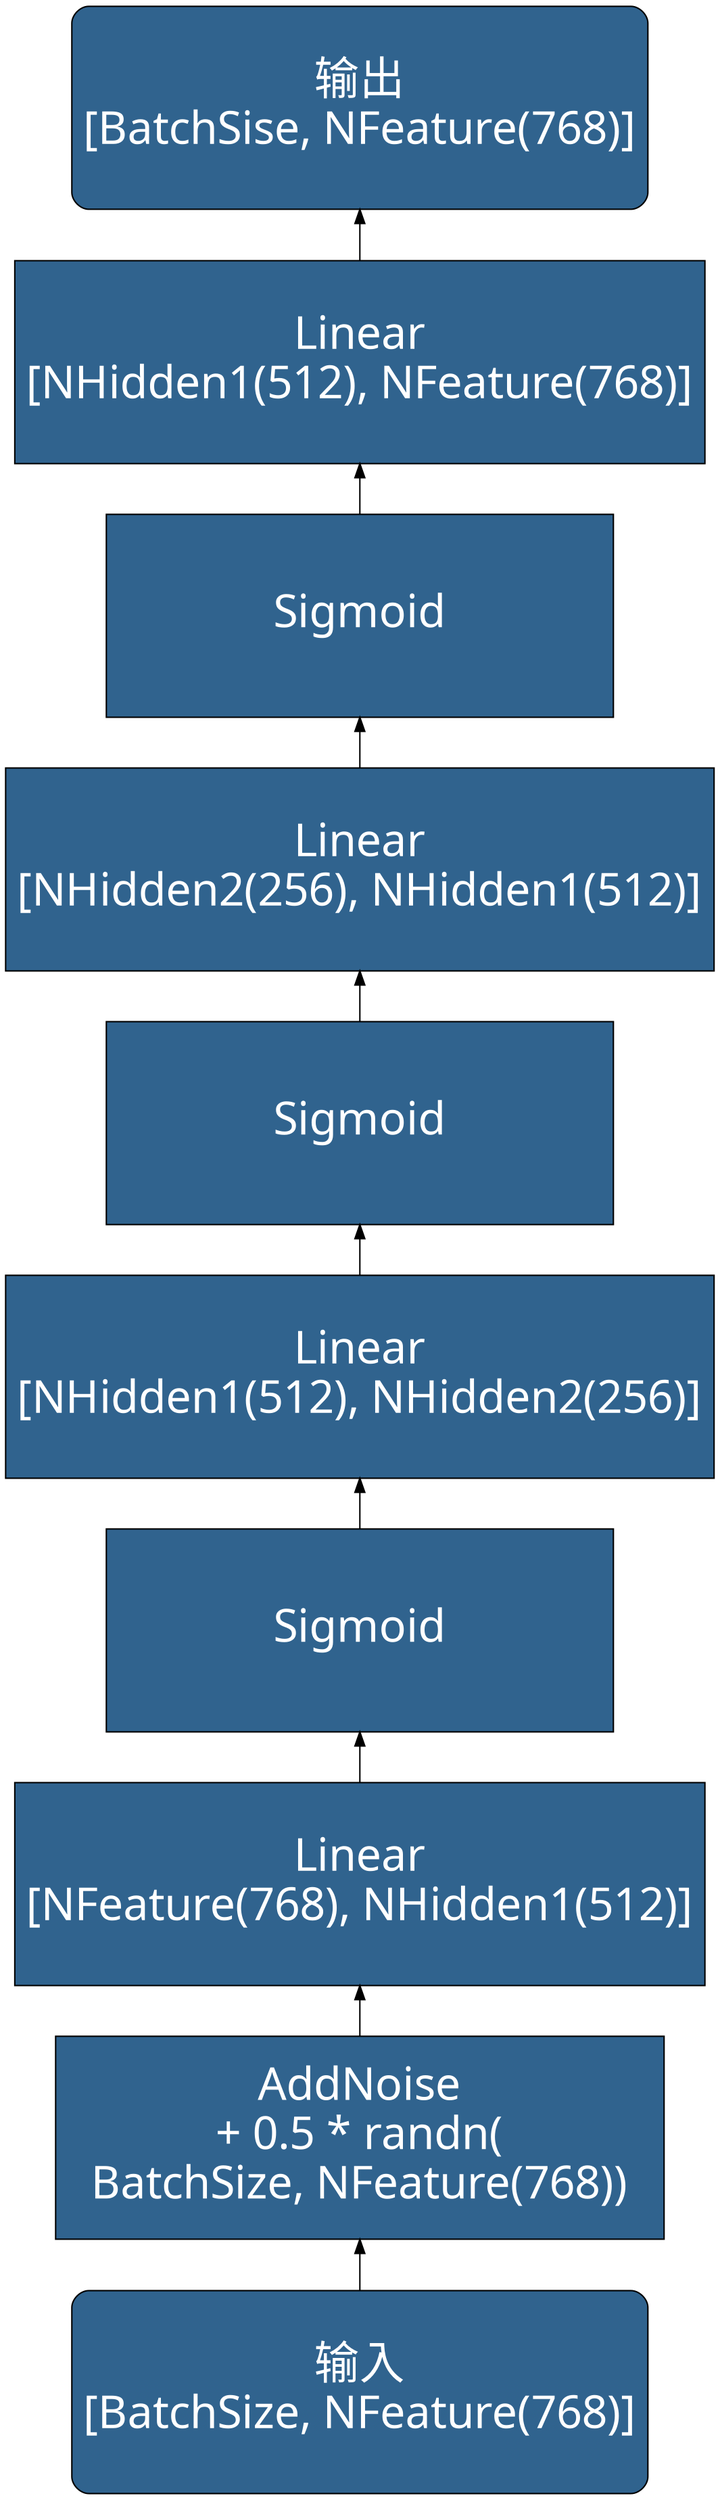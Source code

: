 digraph DenoiseAutoEncoder {
	rankdir=BT
    node [
		style=filled, 
		color=Black
		fontcolor=White, 
		fillcolor="#30638e", 
		fontname="SimHei",
		fontsize=32,
		width=5, height=2,
		shape="box",
	]
	
	
	inp       [label="输入\n[BatchSize, NFeature(768)]", shape="Mrecord"]
	noise     [label="AddNoise\n+ 0.5 * randn(\nBatchSize, NFeature(768))", width=6]
	ll1       [label="Linear\n[NFeature(768), NHidden1(512)]"]
    σ1        [label="Sigmoid"]
    ll2       [label="Linear\n[NHidden1(512), NHidden2(256)]"]
    σ2        [label="Sigmoid"]
    ll3       [label="Linear\n[NHidden2(256), NHidden1(512)]"]
    σ3        [label="Sigmoid"]
    ll4       [label="Linear\n[NHidden1(512), NFeature(768)]"]
	oup       [label="输出\n[BatchSise, NFeature(768)]", shape="Mrecord"]
	
	inp -> noise ->  ll1 -> σ1 -> ll2 -> σ2
        -> ll3 -> σ3 -> ll4 -> oup
}
